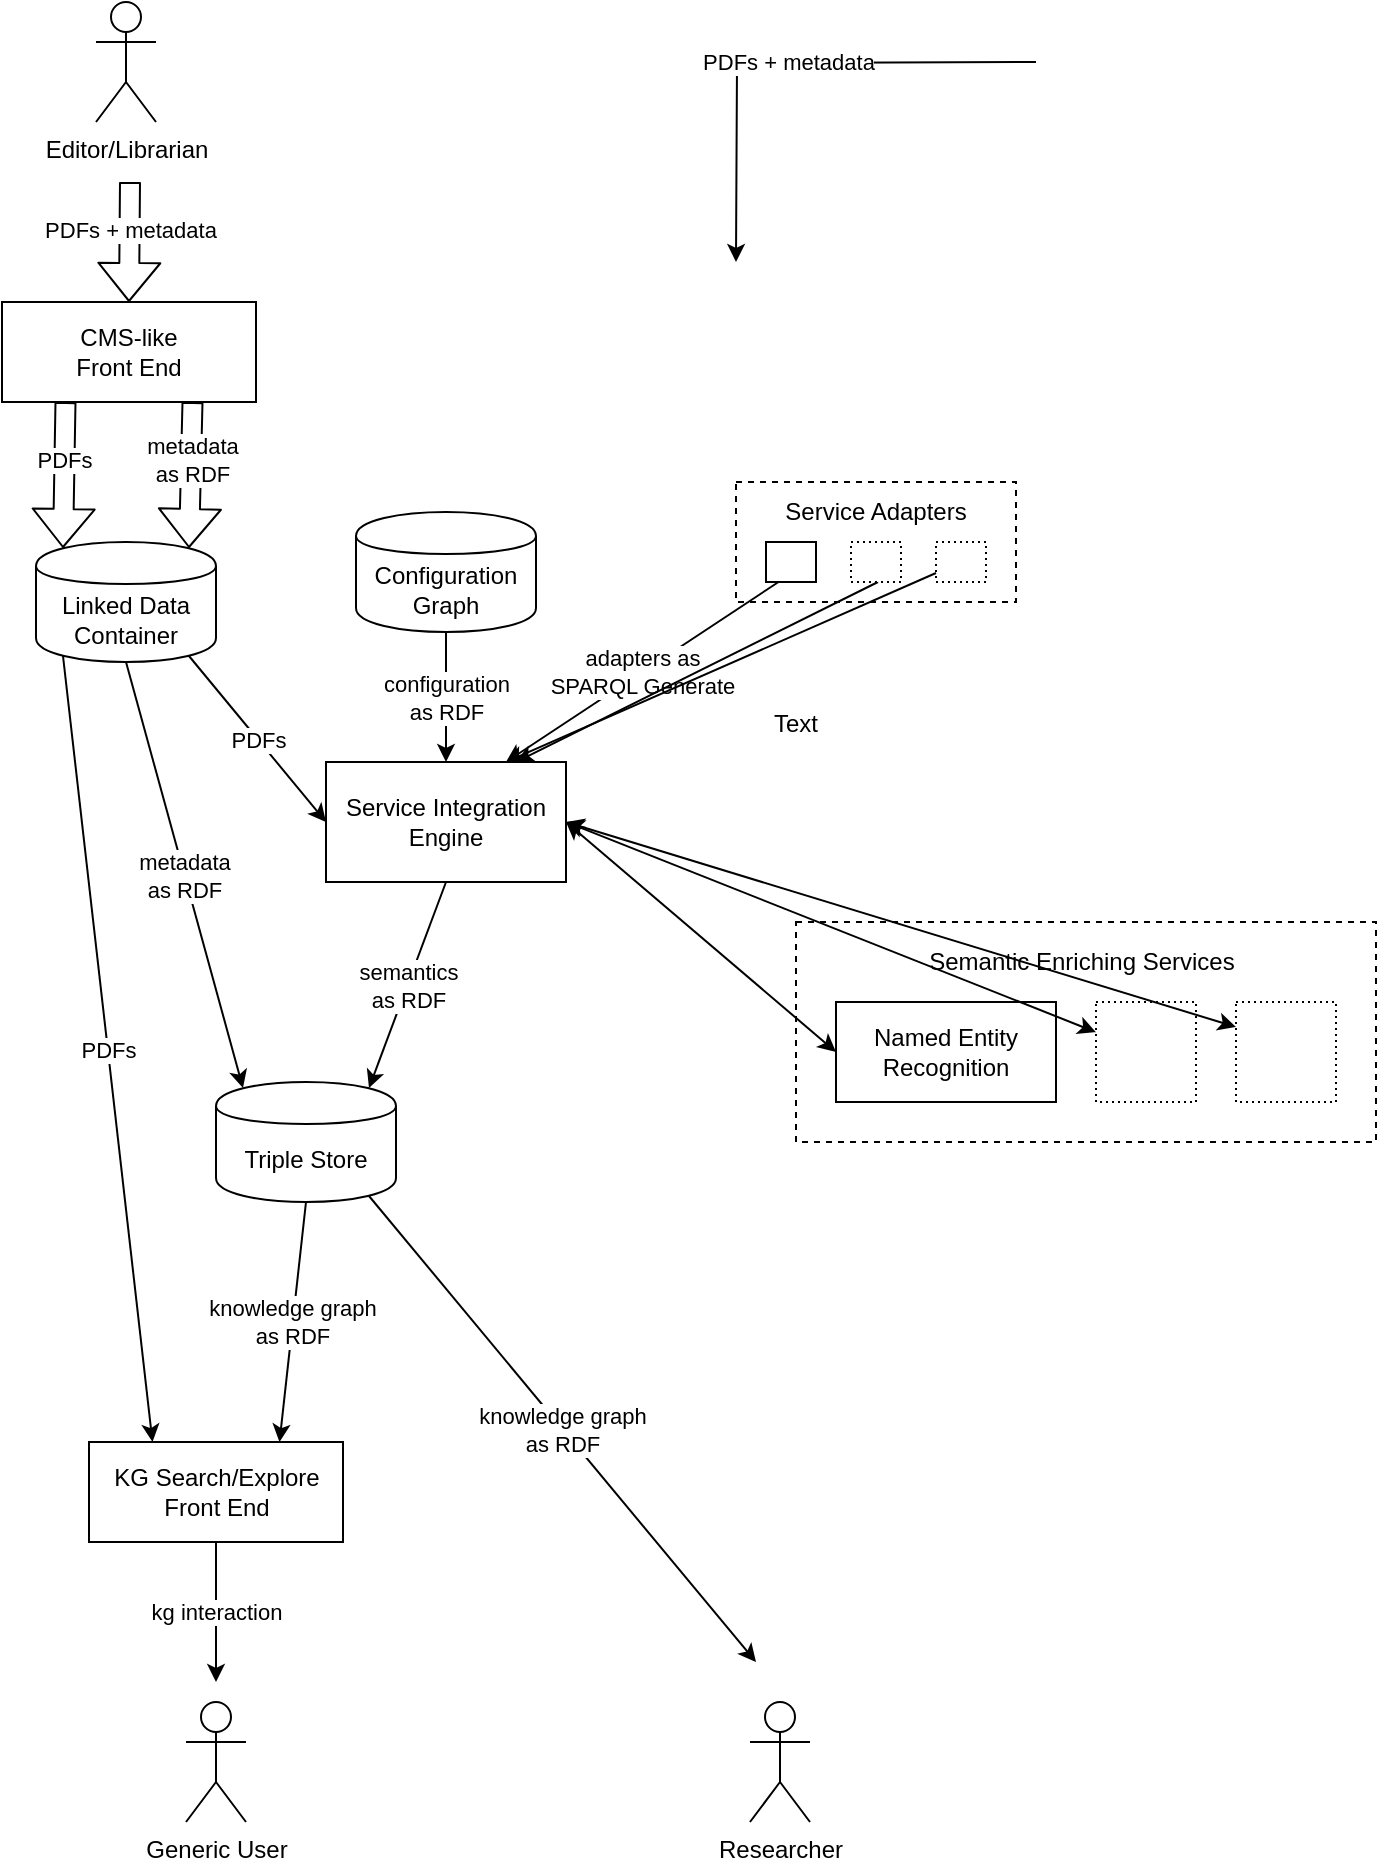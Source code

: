 <mxfile version="10.7.7" type="github"><diagram id="x-GXoumUO5DQMGYrBul2" name="Page-1"><mxGraphModel dx="1394" dy="915" grid="1" gridSize="10" guides="1" tooltips="1" connect="1" arrows="1" fold="1" page="1" pageScale="1" pageWidth="827" pageHeight="1169" math="0" shadow="0"><root><mxCell id="0"/><mxCell id="1" parent="0"/><mxCell id="RN9INIxDvgJOFiBCgrXU-1" value="" style="rounded=0;whiteSpace=wrap;html=1;dashed=1;" parent="1" vertex="1"><mxGeometry x="510" y="500" width="290" height="110" as="geometry"/></mxCell><mxCell id="RN9INIxDvgJOFiBCgrXU-2" value="Named Entity Recognition" style="rounded=0;whiteSpace=wrap;html=1;" parent="1" vertex="1"><mxGeometry x="530" y="540" width="110" height="50" as="geometry"/></mxCell><mxCell id="RN9INIxDvgJOFiBCgrXU-3" value="Semantic Enriching Services" style="text;html=1;strokeColor=none;fillColor=none;align=center;verticalAlign=middle;whiteSpace=wrap;rounded=0;dashed=1;" parent="1" vertex="1"><mxGeometry x="573" y="510" width="160" height="20" as="geometry"/></mxCell><mxCell id="RN9INIxDvgJOFiBCgrXU-4" value="" style="rounded=0;whiteSpace=wrap;html=1;dashed=1;dashPattern=1 2;" parent="1" vertex="1"><mxGeometry x="660" y="540" width="50" height="50" as="geometry"/></mxCell><mxCell id="RN9INIxDvgJOFiBCgrXU-6" value="" style="rounded=0;whiteSpace=wrap;html=1;dashed=1;dashPattern=1 2;" parent="1" vertex="1"><mxGeometry x="730" y="540" width="50" height="50" as="geometry"/></mxCell><mxCell id="RN9INIxDvgJOFiBCgrXU-8" value="PDFs&amp;nbsp;+ metadata" style="edgeStyle=orthogonalEdgeStyle;rounded=0;orthogonalLoop=1;jettySize=auto;html=1;" parent="1" edge="1"><mxGeometry relative="1" as="geometry"><mxPoint x="630" y="70" as="sourcePoint"/><mxPoint x="480" y="170" as="targetPoint"/></mxGeometry></mxCell><mxCell id="RN9INIxDvgJOFiBCgrXU-7" value="Editor/Librarian" style="shape=umlActor;verticalLabelPosition=bottom;labelBackgroundColor=#ffffff;verticalAlign=top;html=1;outlineConnect=0;" parent="1" vertex="1"><mxGeometry x="160" y="40" width="30" height="60" as="geometry"/></mxCell><mxCell id="RN9INIxDvgJOFiBCgrXU-9" value="CMS-like&lt;br&gt;Front End" style="rounded=0;whiteSpace=wrap;html=1;" parent="1" vertex="1"><mxGeometry x="113" y="190" width="127" height="50" as="geometry"/></mxCell><mxCell id="RN9INIxDvgJOFiBCgrXU-11" value="Service Integration Engine" style="rounded=0;whiteSpace=wrap;html=1;" parent="1" vertex="1"><mxGeometry x="275" y="420" width="120" height="60" as="geometry"/></mxCell><mxCell id="RN9INIxDvgJOFiBCgrXU-15" value="configuration&lt;br&gt;as RDF" style="endArrow=classic;html=1;exitX=0.5;exitY=1;exitDx=0;exitDy=0;" parent="1" source="5JjlQ0Los4AuPIkOIIEd-4" target="RN9INIxDvgJOFiBCgrXU-11" edge="1"><mxGeometry width="50" height="50" relative="1" as="geometry"><mxPoint x="213" y="250" as="sourcePoint"/><mxPoint x="213" y="310" as="targetPoint"/></mxGeometry></mxCell><mxCell id="RN9INIxDvgJOFiBCgrXU-16" value="" style="rounded=0;whiteSpace=wrap;html=1;dashed=1;" parent="1" vertex="1"><mxGeometry x="480" y="280" width="140" height="60" as="geometry"/></mxCell><mxCell id="RN9INIxDvgJOFiBCgrXU-17" value="" style="rounded=0;whiteSpace=wrap;html=1;" parent="1" vertex="1"><mxGeometry x="495" y="310" width="25" height="20" as="geometry"/></mxCell><mxCell id="RN9INIxDvgJOFiBCgrXU-18" value="Service Adapters" style="text;html=1;strokeColor=none;fillColor=none;align=center;verticalAlign=middle;whiteSpace=wrap;rounded=0;dashed=1;" parent="1" vertex="1"><mxGeometry x="470" y="285" width="160" height="20" as="geometry"/></mxCell><mxCell id="RN9INIxDvgJOFiBCgrXU-23" value="" style="rounded=0;whiteSpace=wrap;html=1;dashed=1;dashPattern=1 2;" parent="1" vertex="1"><mxGeometry x="580" y="310" width="25" height="20" as="geometry"/></mxCell><mxCell id="RN9INIxDvgJOFiBCgrXU-24" value="adapters&amp;nbsp;as&lt;br&gt;SPARQL Generate" style="endArrow=classic;html=1;exitX=0.25;exitY=1;exitDx=0;exitDy=0;entryX=0.75;entryY=0;entryDx=0;entryDy=0;" parent="1" source="RN9INIxDvgJOFiBCgrXU-17" target="RN9INIxDvgJOFiBCgrXU-11" edge="1"><mxGeometry width="50" height="50" relative="1" as="geometry"><mxPoint x="345" y="360" as="sourcePoint"/><mxPoint x="345" y="430" as="targetPoint"/></mxGeometry></mxCell><mxCell id="RN9INIxDvgJOFiBCgrXU-25" value="" style="endArrow=classic;html=1;exitX=0.5;exitY=1;exitDx=0;exitDy=0;" parent="1" edge="1"><mxGeometry width="50" height="50" relative="1" as="geometry"><mxPoint x="551" y="330" as="sourcePoint"/><mxPoint x="370" y="420" as="targetPoint"/></mxGeometry></mxCell><mxCell id="RN9INIxDvgJOFiBCgrXU-26" value="Text" style="text;html=1;resizable=0;points=[];autosize=1;align=left;verticalAlign=top;spacingTop=-4;" parent="1" vertex="1"><mxGeometry x="497" y="391" width="40" height="20" as="geometry"/></mxCell><mxCell id="RN9INIxDvgJOFiBCgrXU-27" value="" style="endArrow=classic;html=1;entryX=0.75;entryY=0;entryDx=0;entryDy=0;" parent="1" source="RN9INIxDvgJOFiBCgrXU-23" target="RN9INIxDvgJOFiBCgrXU-11" edge="1"><mxGeometry width="50" height="50" relative="1" as="geometry"><mxPoint x="561" y="340" as="sourcePoint"/><mxPoint x="380" y="430" as="targetPoint"/></mxGeometry></mxCell><mxCell id="RN9INIxDvgJOFiBCgrXU-28" value="" style="rounded=0;whiteSpace=wrap;html=1;dashed=1;dashPattern=1 2;" parent="1" vertex="1"><mxGeometry x="537.5" y="310" width="25" height="20" as="geometry"/></mxCell><mxCell id="RN9INIxDvgJOFiBCgrXU-29" value="" style="endArrow=classic;startArrow=classic;html=1;entryX=1;entryY=0.5;entryDx=0;entryDy=0;exitX=0;exitY=0.5;exitDx=0;exitDy=0;" parent="1" source="RN9INIxDvgJOFiBCgrXU-2" target="RN9INIxDvgJOFiBCgrXU-11" edge="1"><mxGeometry width="50" height="50" relative="1" as="geometry"><mxPoint x="260" y="720" as="sourcePoint"/><mxPoint x="310" y="670" as="targetPoint"/></mxGeometry></mxCell><mxCell id="RN9INIxDvgJOFiBCgrXU-30" value="" style="endArrow=classic;startArrow=classic;html=1;exitX=1;exitY=0.5;exitDx=0;exitDy=0;" parent="1" source="RN9INIxDvgJOFiBCgrXU-11" target="RN9INIxDvgJOFiBCgrXU-4" edge="1"><mxGeometry width="50" height="50" relative="1" as="geometry"><mxPoint x="80" y="650" as="sourcePoint"/><mxPoint x="130" y="600" as="targetPoint"/></mxGeometry></mxCell><mxCell id="RN9INIxDvgJOFiBCgrXU-31" value="" style="endArrow=classic;startArrow=classic;html=1;exitX=1;exitY=0.5;exitDx=0;exitDy=0;entryX=0;entryY=0.25;entryDx=0;entryDy=0;" parent="1" source="RN9INIxDvgJOFiBCgrXU-11" target="RN9INIxDvgJOFiBCgrXU-6" edge="1"><mxGeometry width="50" height="50" relative="1" as="geometry"><mxPoint x="405" y="460" as="sourcePoint"/><mxPoint x="670" y="565.086" as="targetPoint"/></mxGeometry></mxCell><mxCell id="5JjlQ0Los4AuPIkOIIEd-1" value="PDFs" style="endArrow=classic;html=1;exitX=0.85;exitY=0.95;exitDx=0;exitDy=0;entryX=0;entryY=0.5;entryDx=0;entryDy=0;exitPerimeter=0;" edge="1" parent="1" source="5JjlQ0Los4AuPIkOIIEd-3" target="RN9INIxDvgJOFiBCgrXU-11"><mxGeometry width="50" height="50" relative="1" as="geometry"><mxPoint x="158" y="250" as="sourcePoint"/><mxPoint x="220" y="530" as="targetPoint"/></mxGeometry></mxCell><mxCell id="5JjlQ0Los4AuPIkOIIEd-3" value="&lt;span&gt;Linked Data Container&lt;/span&gt;" style="shape=cylinder;whiteSpace=wrap;html=1;boundedLbl=1;backgroundOutline=1;" vertex="1" parent="1"><mxGeometry x="130" y="310" width="90" height="60" as="geometry"/></mxCell><mxCell id="5JjlQ0Los4AuPIkOIIEd-4" value="&lt;span&gt;Configuration Graph&lt;/span&gt;" style="shape=cylinder;whiteSpace=wrap;html=1;boundedLbl=1;backgroundOutline=1;" vertex="1" parent="1"><mxGeometry x="290" y="295" width="90" height="60" as="geometry"/></mxCell><mxCell id="5JjlQ0Los4AuPIkOIIEd-5" value="&lt;span&gt;Triple Store&lt;/span&gt;" style="shape=cylinder;whiteSpace=wrap;html=1;boundedLbl=1;backgroundOutline=1;" vertex="1" parent="1"><mxGeometry x="220" y="580" width="90" height="60" as="geometry"/></mxCell><mxCell id="5JjlQ0Los4AuPIkOIIEd-6" value="semantics&lt;br&gt;as RDF&lt;br&gt;" style="endArrow=classic;html=1;exitX=0.5;exitY=1;exitDx=0;exitDy=0;entryX=0.85;entryY=0.05;entryDx=0;entryDy=0;entryPerimeter=0;" edge="1" parent="1" source="RN9INIxDvgJOFiBCgrXU-11" target="5JjlQ0Los4AuPIkOIIEd-5"><mxGeometry width="50" height="50" relative="1" as="geometry"><mxPoint x="50" y="940" as="sourcePoint"/><mxPoint x="100" y="890" as="targetPoint"/></mxGeometry></mxCell><mxCell id="5JjlQ0Los4AuPIkOIIEd-7" value="metadata&lt;br&gt;as RDF" style="endArrow=classic;html=1;exitX=0.5;exitY=1;exitDx=0;exitDy=0;entryX=0.15;entryY=0.05;entryDx=0;entryDy=0;entryPerimeter=0;" edge="1" parent="1" source="5JjlQ0Los4AuPIkOIIEd-3" target="5JjlQ0Los4AuPIkOIIEd-5"><mxGeometry width="50" height="50" relative="1" as="geometry"><mxPoint x="218" y="250" as="sourcePoint"/><mxPoint x="260" y="540" as="targetPoint"/></mxGeometry></mxCell><mxCell id="5JjlQ0Los4AuPIkOIIEd-8" value="KG Search/Explore&lt;br&gt;Front End" style="rounded=0;whiteSpace=wrap;html=1;" vertex="1" parent="1"><mxGeometry x="156.5" y="760" width="127" height="50" as="geometry"/></mxCell><mxCell id="5JjlQ0Los4AuPIkOIIEd-9" value="PDFs" style="endArrow=classic;html=1;exitX=0.15;exitY=0.95;exitDx=0;exitDy=0;entryX=0.25;entryY=0;entryDx=0;entryDy=0;exitPerimeter=0;" edge="1" parent="1" source="5JjlQ0Los4AuPIkOIIEd-3" target="5JjlQ0Los4AuPIkOIIEd-8"><mxGeometry width="50" height="50" relative="1" as="geometry"><mxPoint x="217" y="377" as="sourcePoint"/><mxPoint x="285" y="460" as="targetPoint"/></mxGeometry></mxCell><mxCell id="5JjlQ0Los4AuPIkOIIEd-10" value="knowledge graph&lt;br&gt;as RDF" style="endArrow=classic;html=1;exitX=0.5;exitY=1;exitDx=0;exitDy=0;entryX=0.75;entryY=0;entryDx=0;entryDy=0;" edge="1" parent="1" source="5JjlQ0Los4AuPIkOIIEd-5" target="5JjlQ0Los4AuPIkOIIEd-8"><mxGeometry width="50" height="50" relative="1" as="geometry"><mxPoint x="185" y="380" as="sourcePoint"/><mxPoint x="244" y="593" as="targetPoint"/></mxGeometry></mxCell><mxCell id="5JjlQ0Los4AuPIkOIIEd-11" value="Generic User" style="shape=umlActor;verticalLabelPosition=bottom;labelBackgroundColor=#ffffff;verticalAlign=top;html=1;outlineConnect=0;" vertex="1" parent="1"><mxGeometry x="205" y="890" width="30" height="60" as="geometry"/></mxCell><mxCell id="5JjlQ0Los4AuPIkOIIEd-12" value="Researcher" style="shape=umlActor;verticalLabelPosition=bottom;labelBackgroundColor=#ffffff;verticalAlign=top;html=1;outlineConnect=0;" vertex="1" parent="1"><mxGeometry x="487" y="890" width="30" height="60" as="geometry"/></mxCell><mxCell id="5JjlQ0Los4AuPIkOIIEd-13" value="kg interaction" style="endArrow=classic;html=1;exitX=0.5;exitY=1;exitDx=0;exitDy=0;" edge="1" parent="1" source="5JjlQ0Los4AuPIkOIIEd-8"><mxGeometry width="50" height="50" relative="1" as="geometry"><mxPoint x="275" y="650" as="sourcePoint"/><mxPoint x="220" y="880" as="targetPoint"/></mxGeometry></mxCell><mxCell id="5JjlQ0Los4AuPIkOIIEd-14" value="knowledge graph&lt;br&gt;as RDF" style="endArrow=classic;html=1;exitX=0.85;exitY=0.95;exitDx=0;exitDy=0;exitPerimeter=0;" edge="1" parent="1" source="5JjlQ0Los4AuPIkOIIEd-5"><mxGeometry width="50" height="50" relative="1" as="geometry"><mxPoint x="285" y="660" as="sourcePoint"/><mxPoint x="490" y="870" as="targetPoint"/></mxGeometry></mxCell><mxCell id="5JjlQ0Los4AuPIkOIIEd-15" value="PDFs&amp;nbsp;+ metadata" style="shape=flexArrow;endArrow=classic;html=1;entryX=0.5;entryY=0;entryDx=0;entryDy=0;" edge="1" parent="1" target="RN9INIxDvgJOFiBCgrXU-9"><mxGeometry x="-0.2" width="50" height="50" relative="1" as="geometry"><mxPoint x="177" y="130" as="sourcePoint"/><mxPoint x="-130" y="600" as="targetPoint"/><Array as="points"/><mxPoint as="offset"/></mxGeometry></mxCell><mxCell id="5JjlQ0Los4AuPIkOIIEd-19" value="PDFs" style="shape=flexArrow;endArrow=classic;html=1;entryX=0.15;entryY=0.05;entryDx=0;entryDy=0;exitX=0.25;exitY=1;exitDx=0;exitDy=0;entryPerimeter=0;" edge="1" parent="1" source="RN9INIxDvgJOFiBCgrXU-9" target="5JjlQ0Los4AuPIkOIIEd-3"><mxGeometry x="-0.2" width="50" height="50" relative="1" as="geometry"><mxPoint x="59" y="285" as="sourcePoint"/><mxPoint x="59" y="345" as="targetPoint"/><Array as="points"/><mxPoint as="offset"/></mxGeometry></mxCell><mxCell id="5JjlQ0Los4AuPIkOIIEd-20" value="metadata&lt;br&gt;as RDF&lt;br&gt;" style="shape=flexArrow;endArrow=classic;html=1;entryX=0.85;entryY=0.05;entryDx=0;entryDy=0;entryPerimeter=0;exitX=0.75;exitY=1;exitDx=0;exitDy=0;" edge="1" parent="1" source="RN9INIxDvgJOFiBCgrXU-9" target="5JjlQ0Los4AuPIkOIIEd-3"><mxGeometry x="-0.2" width="50" height="50" relative="1" as="geometry"><mxPoint x="240" y="270" as="sourcePoint"/><mxPoint x="187" y="200" as="targetPoint"/><Array as="points"/><mxPoint as="offset"/></mxGeometry></mxCell></root></mxGraphModel></diagram></mxfile>